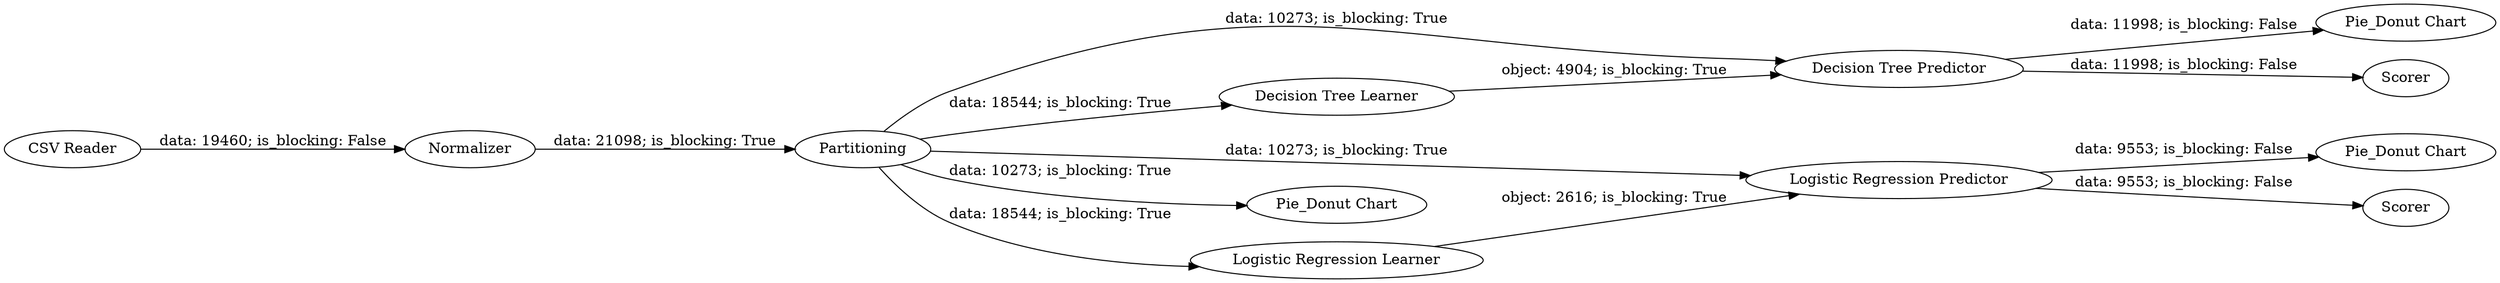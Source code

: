 digraph {
	"-3684679770573024828_8" [label="Pie_Donut Chart"]
	"-3684679770573024828_10" [label="Decision Tree Predictor"]
	"-3684679770573024828_4" [label="Logistic Regression Learner"]
	"-3684679770573024828_5" [label="Logistic Regression Predictor"]
	"-3684679770573024828_3" [label=Partitioning]
	"-3684679770573024828_6" [label="Pie_Donut Chart"]
	"-3684679770573024828_1" [label="CSV Reader"]
	"-3684679770573024828_9" [label="Decision Tree Learner"]
	"-3684679770573024828_7" [label=Scorer]
	"-3684679770573024828_12" [label="Pie_Donut Chart"]
	"-3684679770573024828_2" [label=Normalizer]
	"-3684679770573024828_11" [label=Scorer]
	"-3684679770573024828_3" -> "-3684679770573024828_4" [label="data: 18544; is_blocking: True"]
	"-3684679770573024828_3" -> "-3684679770573024828_9" [label="data: 18544; is_blocking: True"]
	"-3684679770573024828_5" -> "-3684679770573024828_7" [label="data: 9553; is_blocking: False"]
	"-3684679770573024828_10" -> "-3684679770573024828_11" [label="data: 11998; is_blocking: False"]
	"-3684679770573024828_5" -> "-3684679770573024828_8" [label="data: 9553; is_blocking: False"]
	"-3684679770573024828_1" -> "-3684679770573024828_2" [label="data: 19460; is_blocking: False"]
	"-3684679770573024828_4" -> "-3684679770573024828_5" [label="object: 2616; is_blocking: True"]
	"-3684679770573024828_3" -> "-3684679770573024828_10" [label="data: 10273; is_blocking: True"]
	"-3684679770573024828_9" -> "-3684679770573024828_10" [label="object: 4904; is_blocking: True"]
	"-3684679770573024828_3" -> "-3684679770573024828_6" [label="data: 10273; is_blocking: True"]
	"-3684679770573024828_10" -> "-3684679770573024828_12" [label="data: 11998; is_blocking: False"]
	"-3684679770573024828_3" -> "-3684679770573024828_5" [label="data: 10273; is_blocking: True"]
	"-3684679770573024828_2" -> "-3684679770573024828_3" [label="data: 21098; is_blocking: True"]
	rankdir=LR
}
